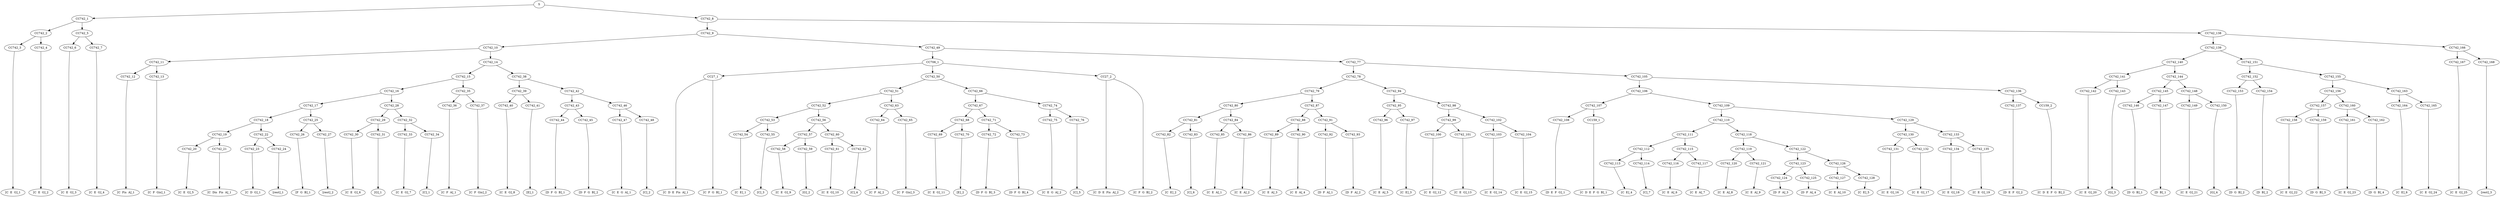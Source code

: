 digraph sample{
"S" -> "CC742_1";
"CC742_1" -> "CC742_2";
"CC742_2" -> "CC742_3";
"CC742_3" -> "[C  E  G]_1";
"CC742_2" -> "CC742_4";
"CC742_4" -> "[C  E  G]_2";
"CC742_1" -> "CC742_5";
"CC742_5" -> "CC742_6";
"CC742_6" -> "[C  E  G]_3";
"CC742_5" -> "CC742_7";
"CC742_7" -> "[C  E  G]_4";
"S" -> "CC742_8";
"CC742_8" -> "CC742_9";
"CC742_9" -> "CC742_10";
"CC742_10" -> "CC742_11";
"CC742_11" -> "CC742_12";
"CC742_12" -> "[C  Fis  A]_1";
"CC742_11" -> "CC742_13";
"CC742_13" -> "[C  F  Gis]_1";
"CC742_10" -> "CC742_14";
"CC742_14" -> "CC742_15";
"CC742_15" -> "CC742_16";
"CC742_16" -> "CC742_17";
"CC742_17" -> "CC742_18";
"CC742_18" -> "CC742_19";
"CC742_19" -> "CC742_20";
"CC742_20" -> "[C  E  G]_5";
"CC742_19" -> "CC742_21";
"CC742_21" -> "[C  Dis  Fis  A]_1";
"CC742_18" -> "CC742_22";
"CC742_22" -> "CC742_23";
"CC742_23" -> "[C  D  G]_1";
"CC742_22" -> "CC742_24";
"CC742_24" -> "[rest]_1";
"CC742_17" -> "CC742_25";
"CC742_25" -> "CC742_26";
"CC742_26" -> "[F  G  B]_1";
"CC742_25" -> "CC742_27";
"CC742_27" -> "[rest]_2";
"CC742_16" -> "CC742_28";
"CC742_28" -> "CC742_29";
"CC742_29" -> "CC742_30";
"CC742_30" -> "[C  E  G]_6";
"CC742_29" -> "CC742_31";
"CC742_31" -> "[G]_1";
"CC742_28" -> "CC742_32";
"CC742_32" -> "CC742_33";
"CC742_33" -> "[C  E  G]_7";
"CC742_32" -> "CC742_34";
"CC742_34" -> "[C]_1";
"CC742_15" -> "CC742_35";
"CC742_35" -> "CC742_36";
"CC742_36" -> "[C  F  A]_1";
"CC742_35" -> "CC742_37";
"CC742_37" -> "[C  F  Gis]_2";
"CC742_14" -> "CC742_38";
"CC742_38" -> "CC742_39";
"CC742_39" -> "CC742_40";
"CC742_40" -> "[C  E  G]_8";
"CC742_39" -> "CC742_41";
"CC742_41" -> "[E]_1";
"CC742_38" -> "CC742_42";
"CC742_42" -> "CC742_43";
"CC742_43" -> "CC742_44";
"CC742_44" -> "[D  F  G  B]_1";
"CC742_43" -> "CC742_45";
"CC742_45" -> "[D  F  G  B]_2";
"CC742_42" -> "CC742_46";
"CC742_46" -> "CC742_47";
"CC742_47" -> "[C  E  G  A]_1";
"CC742_46" -> "CC742_48";
"CC742_48" -> "[C]_2";
"CC742_9" -> "CC742_49";
"CC742_49" -> "CC706_1";
"CC706_1" -> "CC27_1";
"CC27_1" -> "[C  D  E  Fis  A]_1";
"CC27_1" -> "[C  F  G  B]_1";
"CC706_1" -> "CC742_50";
"CC742_50" -> "CC742_51";
"CC742_51" -> "CC742_52";
"CC742_52" -> "CC742_53";
"CC742_53" -> "CC742_54";
"CC742_54" -> "[C  E]_1";
"CC742_53" -> "CC742_55";
"CC742_55" -> "[C]_3";
"CC742_52" -> "CC742_56";
"CC742_56" -> "CC742_57";
"CC742_57" -> "CC742_58";
"CC742_58" -> "[C  E  G]_9";
"CC742_57" -> "CC742_59";
"CC742_59" -> "[G]_2";
"CC742_56" -> "CC742_60";
"CC742_60" -> "CC742_61";
"CC742_61" -> "[C  E  G]_10";
"CC742_60" -> "CC742_62";
"CC742_62" -> "[C]_4";
"CC742_51" -> "CC742_63";
"CC742_63" -> "CC742_64";
"CC742_64" -> "[C  F  A]_2";
"CC742_63" -> "CC742_65";
"CC742_65" -> "[C  F  Gis]_3";
"CC742_50" -> "CC742_66";
"CC742_66" -> "CC742_67";
"CC742_67" -> "CC742_68";
"CC742_68" -> "CC742_69";
"CC742_69" -> "[C  E  G]_11";
"CC742_68" -> "CC742_70";
"CC742_70" -> "[E]_2";
"CC742_67" -> "CC742_71";
"CC742_71" -> "CC742_72";
"CC742_72" -> "[D  F  G  B]_3";
"CC742_71" -> "CC742_73";
"CC742_73" -> "[D  F  G  B]_4";
"CC742_66" -> "CC742_74";
"CC742_74" -> "CC742_75";
"CC742_75" -> "[C  E  G  A]_2";
"CC742_74" -> "CC742_76";
"CC742_76" -> "[C]_5";
"CC706_1" -> "CC27_2";
"CC27_2" -> "[C  D  E  Fis  A]_2";
"CC27_2" -> "[C  F  G  B]_2";
"CC742_49" -> "CC742_77";
"CC742_77" -> "CC742_78";
"CC742_78" -> "CC742_79";
"CC742_79" -> "CC742_80";
"CC742_80" -> "CC742_81";
"CC742_81" -> "CC742_82";
"CC742_82" -> "[C  E]_2";
"CC742_81" -> "CC742_83";
"CC742_83" -> "[C]_6";
"CC742_80" -> "CC742_84";
"CC742_84" -> "CC742_85";
"CC742_85" -> "[C  E  A]_1";
"CC742_84" -> "CC742_86";
"CC742_86" -> "[C  E  A]_2";
"CC742_79" -> "CC742_87";
"CC742_87" -> "CC742_88";
"CC742_88" -> "CC742_89";
"CC742_89" -> "[C  E  A]_3";
"CC742_88" -> "CC742_90";
"CC742_90" -> "[C  E  A]_4";
"CC742_87" -> "CC742_91";
"CC742_91" -> "CC742_92";
"CC742_92" -> "[D  F  A]_1";
"CC742_91" -> "CC742_93";
"CC742_93" -> "[D  F  A]_2";
"CC742_78" -> "CC742_94";
"CC742_94" -> "CC742_95";
"CC742_95" -> "CC742_96";
"CC742_96" -> "[C  E  A]_5";
"CC742_95" -> "CC742_97";
"CC742_97" -> "[C  E]_3";
"CC742_94" -> "CC742_98";
"CC742_98" -> "CC742_99";
"CC742_99" -> "CC742_100";
"CC742_100" -> "[C  E  G]_12";
"CC742_99" -> "CC742_101";
"CC742_101" -> "[C  E  G]_13";
"CC742_98" -> "CC742_102";
"CC742_102" -> "CC742_103";
"CC742_103" -> "[C  E  G]_14";
"CC742_102" -> "CC742_104";
"CC742_104" -> "[C  E  G]_15";
"CC742_77" -> "CC742_105";
"CC742_105" -> "CC742_106";
"CC742_106" -> "CC742_107";
"CC742_107" -> "CC742_108";
"CC742_108" -> "[D  E  F  G]_1";
"CC742_107" -> "CC159_1";
"CC159_1" -> "[C  D  E  F  G  B]_1";
"CC742_106" -> "CC742_109";
"CC742_109" -> "CC742_110";
"CC742_110" -> "CC742_111";
"CC742_111" -> "CC742_112";
"CC742_112" -> "CC742_113";
"CC742_113" -> "[C  E]_4";
"CC742_112" -> "CC742_114";
"CC742_114" -> "[C]_7";
"CC742_111" -> "CC742_115";
"CC742_115" -> "CC742_116";
"CC742_116" -> "[C  E  A]_6";
"CC742_115" -> "CC742_117";
"CC742_117" -> "[C  E  A]_7";
"CC742_110" -> "CC742_118";
"CC742_118" -> "CC742_119";
"CC742_119" -> "CC742_120";
"CC742_120" -> "[C  E  A]_8";
"CC742_119" -> "CC742_121";
"CC742_121" -> "[C  E  A]_9";
"CC742_118" -> "CC742_122";
"CC742_122" -> "CC742_123";
"CC742_123" -> "CC742_124";
"CC742_124" -> "[D  F  A]_3";
"CC742_123" -> "CC742_125";
"CC742_125" -> "[D  F  A]_4";
"CC742_122" -> "CC742_126";
"CC742_126" -> "CC742_127";
"CC742_127" -> "[C  E  A]_10";
"CC742_126" -> "CC742_128";
"CC742_128" -> "[C  E]_5";
"CC742_109" -> "CC742_129";
"CC742_129" -> "CC742_130";
"CC742_130" -> "CC742_131";
"CC742_131" -> "[C  E  G]_16";
"CC742_130" -> "CC742_132";
"CC742_132" -> "[C  E  G]_17";
"CC742_129" -> "CC742_133";
"CC742_133" -> "CC742_134";
"CC742_134" -> "[C  E  G]_18";
"CC742_133" -> "CC742_135";
"CC742_135" -> "[C  E  G]_19";
"CC742_105" -> "CC742_136";
"CC742_136" -> "CC742_137";
"CC742_137" -> "[D  E  F  G]_2";
"CC742_136" -> "CC159_2";
"CC159_2" -> "[C  D  E  F  G  B]_2";
"CC742_8" -> "CC742_138";
"CC742_138" -> "CC742_139";
"CC742_139" -> "CC742_140";
"CC742_140" -> "CC742_141";
"CC742_141" -> "CC742_142";
"CC742_142" -> "[C  E  G]_20";
"CC742_141" -> "CC742_143";
"CC742_143" -> "[G]_3";
"CC742_140" -> "CC742_144";
"CC742_144" -> "CC742_145";
"CC742_145" -> "CC742_146";
"CC742_146" -> "[D  G  B]_1";
"CC742_145" -> "CC742_147";
"CC742_147" -> "[D  B]_1";
"CC742_144" -> "CC742_148";
"CC742_148" -> "CC742_149";
"CC742_149" -> "[C  E  G]_21";
"CC742_148" -> "CC742_150";
"CC742_150" -> "[G]_4";
"CC742_139" -> "CC742_151";
"CC742_151" -> "CC742_152";
"CC742_152" -> "CC742_153";
"CC742_153" -> "[D  G  B]_2";
"CC742_152" -> "CC742_154";
"CC742_154" -> "[D  B]_2";
"CC742_151" -> "CC742_155";
"CC742_155" -> "CC742_156";
"CC742_156" -> "CC742_157";
"CC742_157" -> "CC742_158";
"CC742_158" -> "[C  E  G]_22";
"CC742_157" -> "CC742_159";
"CC742_159" -> "[D  G  B]_3";
"CC742_156" -> "CC742_160";
"CC742_160" -> "CC742_161";
"CC742_161" -> "[C  E  G]_23";
"CC742_160" -> "CC742_162";
"CC742_162" -> "[D  G  B]_4";
"CC742_155" -> "CC742_163";
"CC742_163" -> "CC742_164";
"CC742_164" -> "[C  E]_6";
"CC742_163" -> "CC742_165";
"CC742_165" -> "[C  E  G]_24";
"CC742_138" -> "CC742_166";
"CC742_166" -> "CC742_167";
"CC742_167" -> "[C  E  G]_25";
"CC742_166" -> "CC742_168";
"CC742_168" -> "[rest]_3";

{rank = min; "S";}
{rank = same; "CC742_1"; "CC742_8";}
{rank = same; "CC742_2"; "CC742_5"; "CC742_9"; "CC742_138";}
{rank = same; "CC742_3"; "CC742_4"; "CC742_6"; "CC742_7"; "CC742_10"; "CC742_49"; "CC742_139"; "CC742_166";}
{rank = same; "CC742_11"; "CC742_14"; "CC706_1"; "CC742_77"; "CC742_140"; "CC742_151"; "CC742_167"; "CC742_168";}
{rank = same; "CC742_12"; "CC742_13"; "CC742_15"; "CC742_38"; "CC27_1"; "CC742_50"; "CC27_2"; "CC742_78"; "CC742_105"; "CC742_141"; "CC742_144"; "CC742_152"; "CC742_155";}
{rank = same; "CC742_16"; "CC742_35"; "CC742_39"; "CC742_42"; "CC742_51"; "CC742_66"; "CC742_79"; "CC742_94"; "CC742_106"; "CC742_136"; "CC742_142"; "CC742_143"; "CC742_145"; "CC742_148"; "CC742_153"; "CC742_154"; "CC742_156"; "CC742_163";}
{rank = same; "CC742_17"; "CC742_28"; "CC742_36"; "CC742_37"; "CC742_40"; "CC742_41"; "CC742_43"; "CC742_46"; "CC742_52"; "CC742_63"; "CC742_67"; "CC742_74"; "CC742_80"; "CC742_87"; "CC742_95"; "CC742_98"; "CC742_107"; "CC742_109"; "CC742_137"; "CC159_2"; "CC742_146"; "CC742_147"; "CC742_149"; "CC742_150"; "CC742_157"; "CC742_160"; "CC742_164"; "CC742_165";}
{rank = same; "CC742_18"; "CC742_25"; "CC742_29"; "CC742_32"; "CC742_44"; "CC742_45"; "CC742_47"; "CC742_48"; "CC742_53"; "CC742_56"; "CC742_64"; "CC742_65"; "CC742_68"; "CC742_71"; "CC742_75"; "CC742_76"; "CC742_81"; "CC742_84"; "CC742_88"; "CC742_91"; "CC742_96"; "CC742_97"; "CC742_99"; "CC742_102"; "CC742_108"; "CC159_1"; "CC742_110"; "CC742_129"; "CC742_158"; "CC742_159"; "CC742_161"; "CC742_162";}
{rank = same; "CC742_19"; "CC742_22"; "CC742_26"; "CC742_27"; "CC742_30"; "CC742_31"; "CC742_33"; "CC742_34"; "CC742_54"; "CC742_55"; "CC742_57"; "CC742_60"; "CC742_69"; "CC742_70"; "CC742_72"; "CC742_73"; "CC742_82"; "CC742_83"; "CC742_85"; "CC742_86"; "CC742_89"; "CC742_90"; "CC742_92"; "CC742_93"; "CC742_100"; "CC742_101"; "CC742_103"; "CC742_104"; "CC742_111"; "CC742_118"; "CC742_130"; "CC742_133";}
{rank = same; "CC742_20"; "CC742_21"; "CC742_23"; "CC742_24"; "CC742_58"; "CC742_59"; "CC742_61"; "CC742_62"; "CC742_112"; "CC742_115"; "CC742_119"; "CC742_122"; "CC742_131"; "CC742_132"; "CC742_134"; "CC742_135";}
{rank = same; "CC742_113"; "CC742_114"; "CC742_116"; "CC742_117"; "CC742_120"; "CC742_121"; "CC742_123"; "CC742_126";}
{rank = same; "CC742_124"; "CC742_125"; "CC742_127"; "CC742_128";}
{rank = same; "[C  D  E  F  G  B]_1"; "[C  D  E  F  G  B]_2"; "[C  D  E  Fis  A]_1"; "[C  D  E  Fis  A]_2"; "[C  D  G]_1"; "[C  Dis  Fis  A]_1"; "[C  E  A]_1"; "[C  E  A]_2"; "[C  E  A]_3"; "[C  E  A]_4"; "[C  E  A]_5"; "[C  E  A]_6"; "[C  E  A]_7"; "[C  E  A]_8"; "[C  E  A]_9"; "[C  E  A]_10"; "[C  E  G  A]_1"; "[C  E  G  A]_2"; "[C  E  G]_1"; "[C  E  G]_2"; "[C  E  G]_3"; "[C  E  G]_4"; "[C  E  G]_5"; "[C  E  G]_6"; "[C  E  G]_7"; "[C  E  G]_8"; "[C  E  G]_9"; "[C  E  G]_10"; "[C  E  G]_11"; "[C  E  G]_12"; "[C  E  G]_13"; "[C  E  G]_14"; "[C  E  G]_15"; "[C  E  G]_16"; "[C  E  G]_17"; "[C  E  G]_18"; "[C  E  G]_19"; "[C  E  G]_20"; "[C  E  G]_21"; "[C  E  G]_22"; "[C  E  G]_23"; "[C  E  G]_24"; "[C  E  G]_25"; "[C  E]_1"; "[C  E]_2"; "[C  E]_3"; "[C  E]_4"; "[C  E]_5"; "[C  E]_6"; "[C  F  A]_1"; "[C  F  A]_2"; "[C  F  G  B]_1"; "[C  F  G  B]_2"; "[C  F  Gis]_1"; "[C  F  Gis]_2"; "[C  F  Gis]_3"; "[C  Fis  A]_1"; "[C]_1"; "[C]_2"; "[C]_3"; "[C]_4"; "[C]_5"; "[C]_6"; "[C]_7"; "[D  B]_1"; "[D  B]_2"; "[D  E  F  G]_1"; "[D  E  F  G]_2"; "[D  F  A]_1"; "[D  F  A]_2"; "[D  F  A]_3"; "[D  F  A]_4"; "[D  F  G  B]_1"; "[D  F  G  B]_2"; "[D  F  G  B]_3"; "[D  F  G  B]_4"; "[D  G  B]_1"; "[D  G  B]_2"; "[D  G  B]_3"; "[D  G  B]_4"; "[E]_1"; "[E]_2"; "[F  G  B]_1"; "[G]_1"; "[G]_2"; "[G]_3"; "[G]_4"; "[rest]_1"; "[rest]_2"; "[rest]_3";}
}